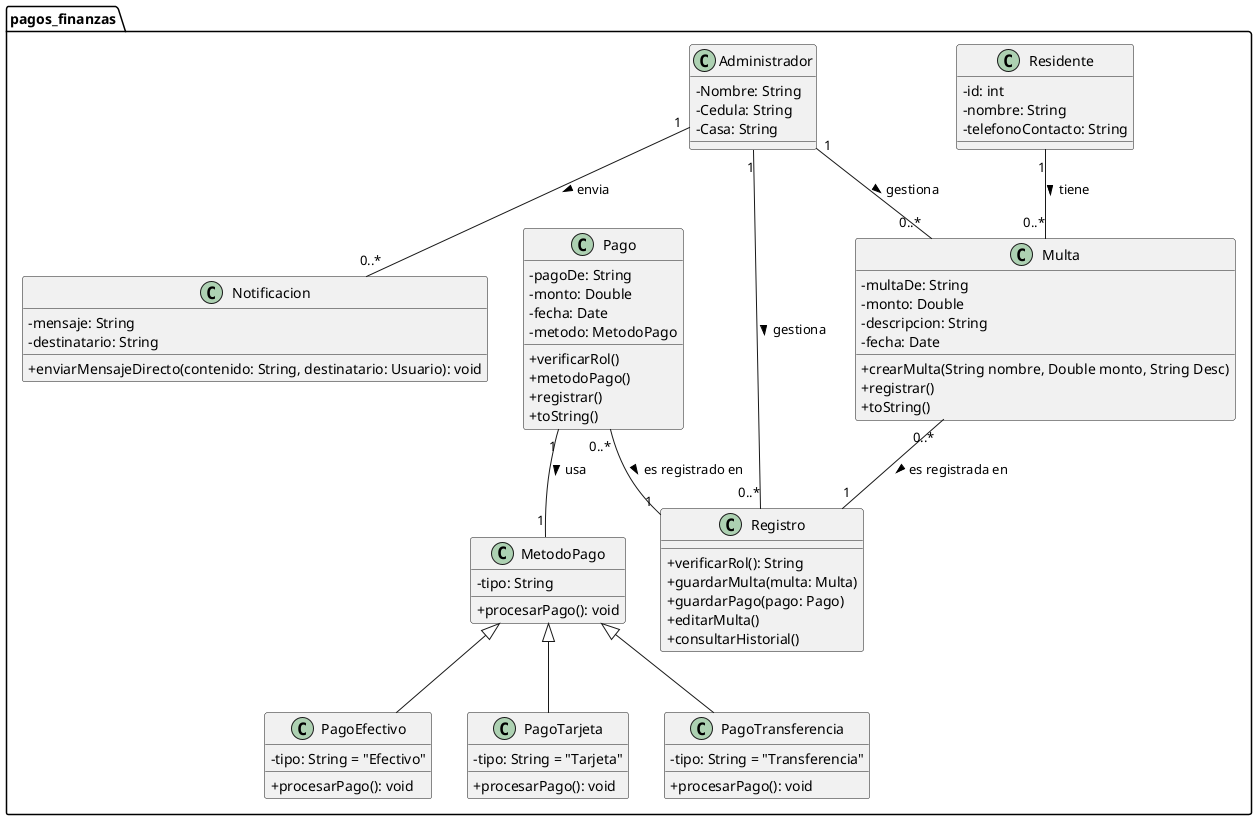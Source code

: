 @startuml
skinparam classAttributeIconSize 0
package pagos_finanzas {

class Residente {
    -id: int
    - nombre: String
    - telefonoContacto: String
}

' Clase Administrador
class Administrador {
    - Nombre: String
    - Cedula: String
    - Casa: String
}

' Clase Registro
class Registro {
    + verificarRol(): String
    + guardarMulta(multa: Multa)
    + guardarPago(pago: Pago)
    + editarMulta()
    + consultarHistorial()
}

' Clase Pago
class Pago {
    - pagoDe: String
    - monto: Double
    - fecha: Date
    - metodo: MetodoPago
    + verificarRol()
    + metodoPago()
    + registrar()
    + toString()
}

' Clase Multa
class Multa {
    - multaDe: String
    - monto: Double
    - descripcion: String
    - fecha: Date
    + crearMulta(String nombre, Double monto, String Desc)
    + registrar()
    + toString()
}

' Clase Notificacion
class Notificacion {
    - mensaje: String
    - destinatario: String
    + enviarMensajeDirecto(contenido: String, destinatario: Usuario): void
}

' Clases de Métodos de Pago (Herencia)
class MetodoPago {
    - tipo: String
    + procesarPago(): void
}

class PagoEfectivo {
    - tipo: String = "Efectivo"
    + procesarPago(): void
}

class PagoTarjeta {
    - tipo: String = "Tarjeta"
    + procesarPago(): void
}

class PagoTransferencia {
    - tipo: String = "Transferencia"
    + procesarPago(): void
}

}

' Relaciones
Residente "1" -- "0..*" Multa : tiene >
Administrador "1" -- "0..*" Multa : gestiona >
Administrador "1" -- "0..*" Notificacion : envia >

Pago "1" -- "1" MetodoPago : usa >
Pago "0..*" -- "1" Registro : es registrado en >

Multa "0..*" -- "1" Registro : es registrada en >
Administrador "1" -- "0..*" Registro : gestiona >

' Herencia entre los Métodos de Pago
MetodoPago <|-- PagoEfectivo
MetodoPago <|-- PagoTarjeta
MetodoPago <|-- PagoTransferencia

@enduml